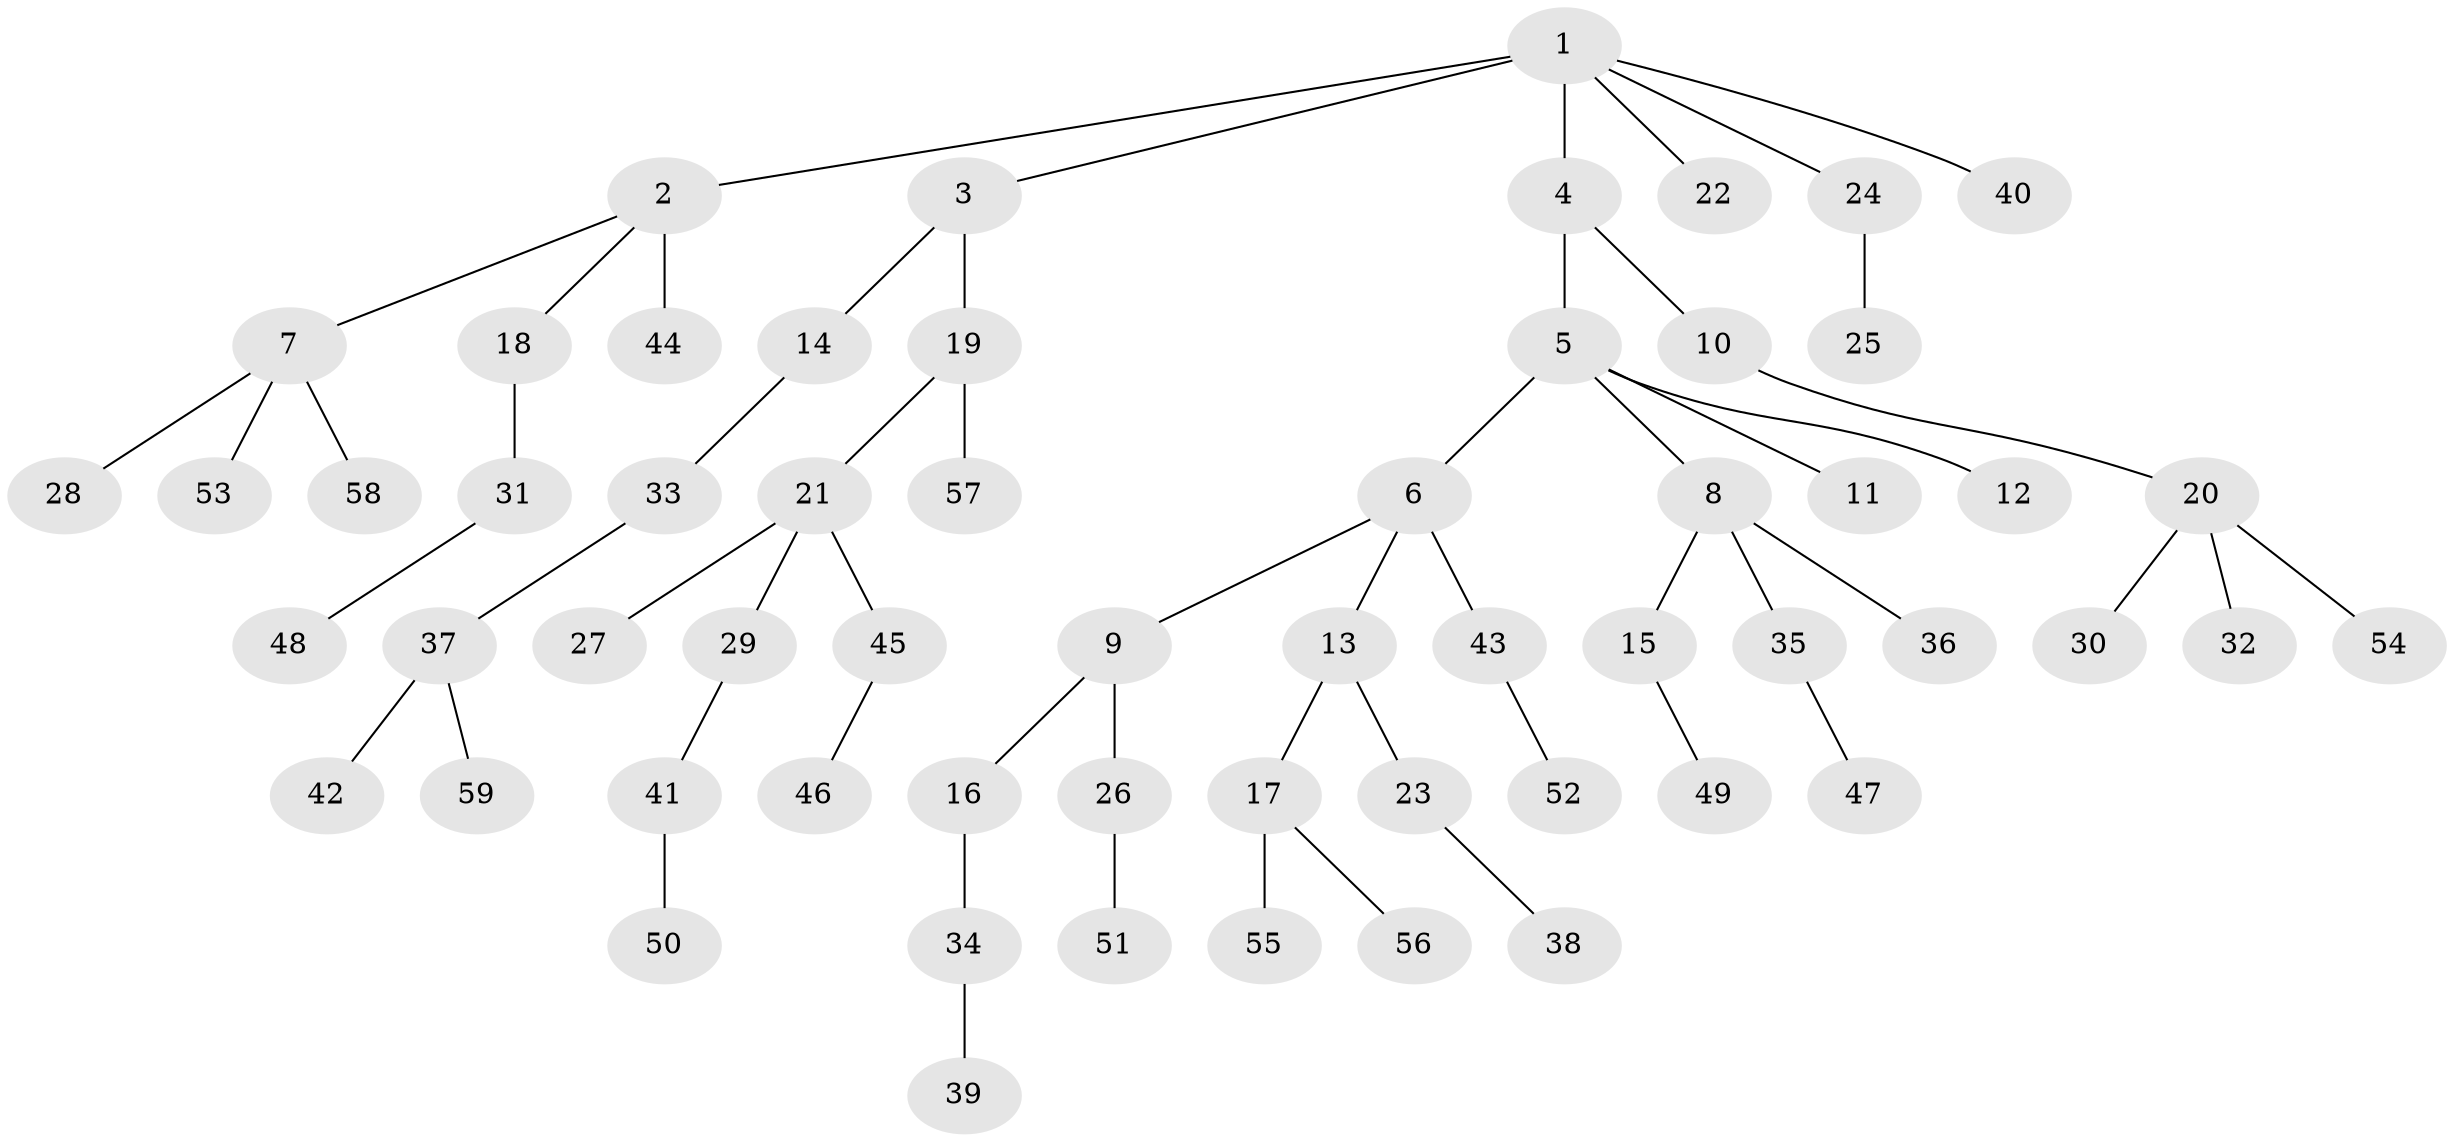 // original degree distribution, {4: 0.08928571428571429, 6: 0.008928571428571428, 5: 0.044642857142857144, 3: 0.11607142857142858, 2: 0.25892857142857145, 1: 0.48214285714285715}
// Generated by graph-tools (version 1.1) at 2025/51/03/04/25 22:51:29]
// undirected, 59 vertices, 58 edges
graph export_dot {
  node [color=gray90,style=filled];
  1;
  2;
  3;
  4;
  5;
  6;
  7;
  8;
  9;
  10;
  11;
  12;
  13;
  14;
  15;
  16;
  17;
  18;
  19;
  20;
  21;
  22;
  23;
  24;
  25;
  26;
  27;
  28;
  29;
  30;
  31;
  32;
  33;
  34;
  35;
  36;
  37;
  38;
  39;
  40;
  41;
  42;
  43;
  44;
  45;
  46;
  47;
  48;
  49;
  50;
  51;
  52;
  53;
  54;
  55;
  56;
  57;
  58;
  59;
  1 -- 2 [weight=2.0];
  1 -- 3 [weight=1.0];
  1 -- 4 [weight=1.0];
  1 -- 22 [weight=1.0];
  1 -- 24 [weight=1.0];
  1 -- 40 [weight=1.0];
  2 -- 7 [weight=1.0];
  2 -- 18 [weight=1.0];
  2 -- 44 [weight=1.0];
  3 -- 14 [weight=1.0];
  3 -- 19 [weight=1.0];
  4 -- 5 [weight=1.0];
  4 -- 10 [weight=1.0];
  5 -- 6 [weight=1.0];
  5 -- 8 [weight=1.0];
  5 -- 11 [weight=1.0];
  5 -- 12 [weight=1.0];
  6 -- 9 [weight=1.0];
  6 -- 13 [weight=1.0];
  6 -- 43 [weight=1.0];
  7 -- 28 [weight=1.0];
  7 -- 53 [weight=1.0];
  7 -- 58 [weight=1.0];
  8 -- 15 [weight=1.0];
  8 -- 35 [weight=3.0];
  8 -- 36 [weight=1.0];
  9 -- 16 [weight=1.0];
  9 -- 26 [weight=1.0];
  10 -- 20 [weight=1.0];
  13 -- 17 [weight=1.0];
  13 -- 23 [weight=1.0];
  14 -- 33 [weight=1.0];
  15 -- 49 [weight=2.0];
  16 -- 34 [weight=1.0];
  17 -- 55 [weight=1.0];
  17 -- 56 [weight=1.0];
  18 -- 31 [weight=1.0];
  19 -- 21 [weight=1.0];
  19 -- 57 [weight=1.0];
  20 -- 30 [weight=1.0];
  20 -- 32 [weight=1.0];
  20 -- 54 [weight=1.0];
  21 -- 27 [weight=1.0];
  21 -- 29 [weight=1.0];
  21 -- 45 [weight=1.0];
  23 -- 38 [weight=1.0];
  24 -- 25 [weight=2.0];
  26 -- 51 [weight=1.0];
  29 -- 41 [weight=2.0];
  31 -- 48 [weight=1.0];
  33 -- 37 [weight=1.0];
  34 -- 39 [weight=2.0];
  35 -- 47 [weight=1.0];
  37 -- 42 [weight=1.0];
  37 -- 59 [weight=1.0];
  41 -- 50 [weight=1.0];
  43 -- 52 [weight=1.0];
  45 -- 46 [weight=1.0];
}
